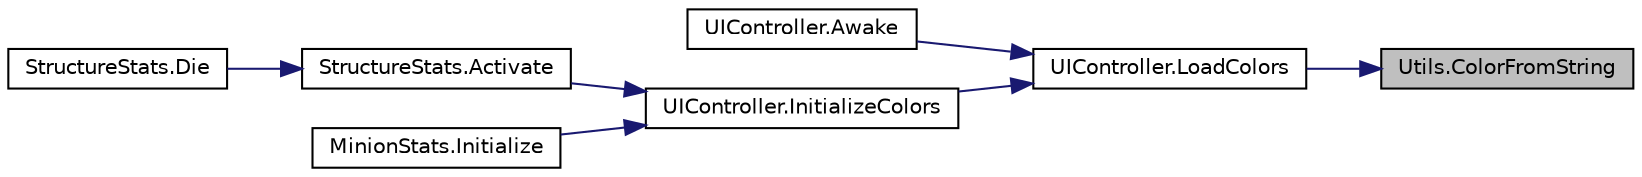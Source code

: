 digraph "Utils.ColorFromString"
{
 // INTERACTIVE_SVG=YES
 // LATEX_PDF_SIZE
  edge [fontname="Helvetica",fontsize="10",labelfontname="Helvetica",labelfontsize="10"];
  node [fontname="Helvetica",fontsize="10",shape=record];
  rankdir="RL";
  Node1 [label="Utils.ColorFromString",height=0.2,width=0.4,color="black", fillcolor="grey75", style="filled", fontcolor="black",tooltip="Pass a hex string and you get the Color."];
  Node1 -> Node2 [dir="back",color="midnightblue",fontsize="10",style="solid",fontname="Helvetica"];
  Node2 [label="UIController.LoadColors",height=0.2,width=0.4,color="black", fillcolor="white", style="filled",URL="$class_u_i_controller.html#a25efcf4c19f58682359f159ebe68cd61",tooltip="Loads all the necessary colors for all the dynamic UIs in the game"];
  Node2 -> Node3 [dir="back",color="midnightblue",fontsize="10",style="solid",fontname="Helvetica"];
  Node3 [label="UIController.Awake",height=0.2,width=0.4,color="black", fillcolor="white", style="filled",URL="$class_u_i_controller.html#ab1853922923ea143f0e27d10425a3adb",tooltip=" "];
  Node2 -> Node4 [dir="back",color="midnightblue",fontsize="10",style="solid",fontname="Helvetica"];
  Node4 [label="UIController.InitializeColors",height=0.2,width=0.4,color="black", fillcolor="white", style="filled",URL="$class_u_i_controller.html#a5f4c8564677f50adca215a4c91020c5c",tooltip=" "];
  Node4 -> Node5 [dir="back",color="midnightblue",fontsize="10",style="solid",fontname="Helvetica"];
  Node5 [label="StructureStats.Activate",height=0.2,width=0.4,color="black", fillcolor="white", style="filled",URL="$class_structure_stats.html#a9288d34a28aecd99033a0f2998df3a21",tooltip=" "];
  Node5 -> Node6 [dir="back",color="midnightblue",fontsize="10",style="solid",fontname="Helvetica"];
  Node6 [label="StructureStats.Die",height=0.2,width=0.4,color="black", fillcolor="white", style="filled",URL="$class_structure_stats.html#a47d6bbbce7de8a935120066f849d8bd4",tooltip="Function that implements what is done when this entity dies."];
  Node4 -> Node7 [dir="back",color="midnightblue",fontsize="10",style="solid",fontname="Helvetica"];
  Node7 [label="MinionStats.Initialize",height=0.2,width=0.4,color="black", fillcolor="white", style="filled",URL="$class_minion_stats.html#aa5a0ca66d4dd72c3e70c7ae9ee8e6cb8",tooltip=" "];
}
